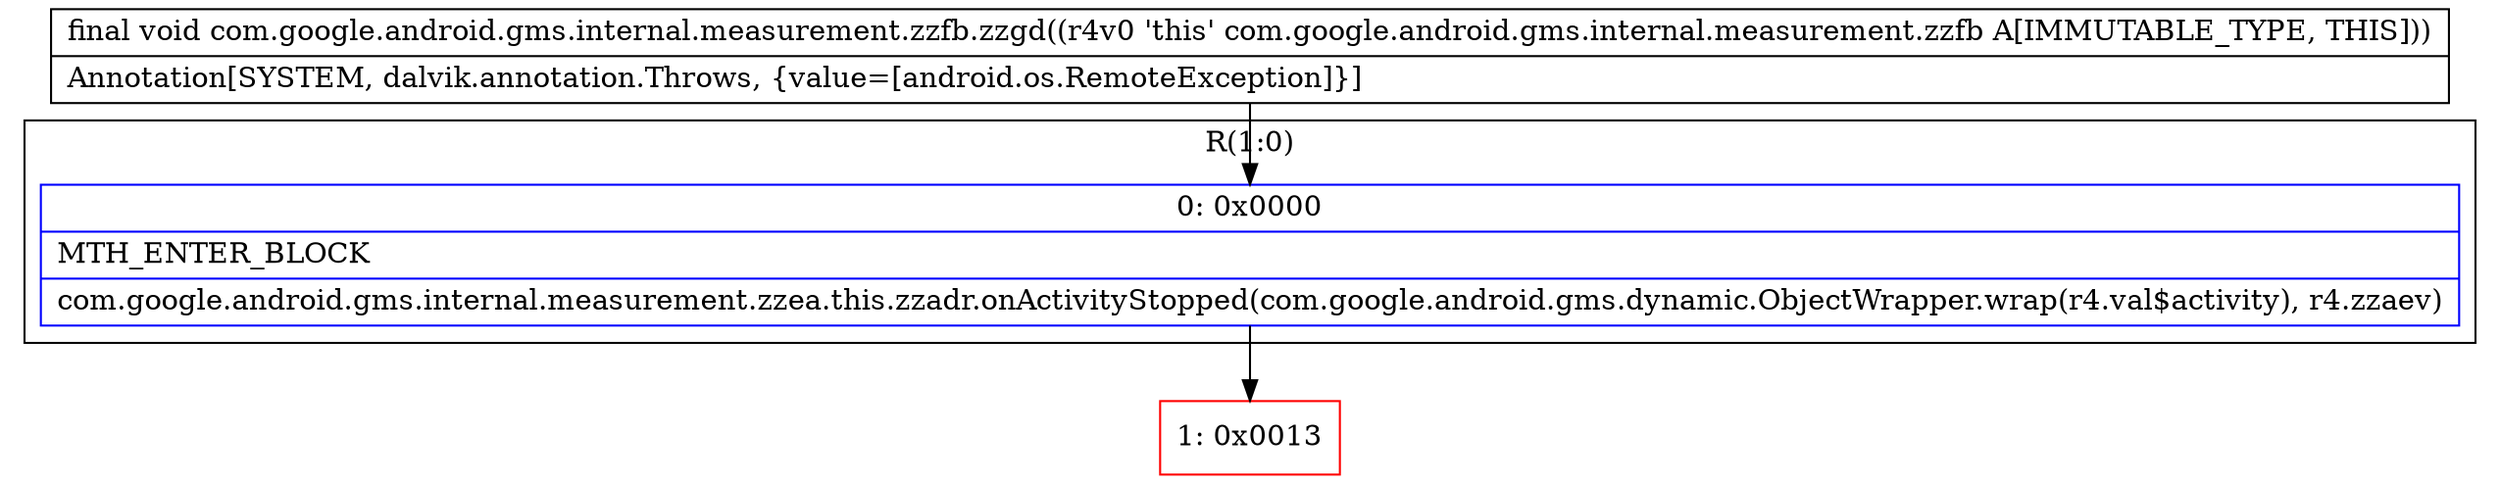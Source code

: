 digraph "CFG forcom.google.android.gms.internal.measurement.zzfb.zzgd()V" {
subgraph cluster_Region_1180723168 {
label = "R(1:0)";
node [shape=record,color=blue];
Node_0 [shape=record,label="{0\:\ 0x0000|MTH_ENTER_BLOCK\l|com.google.android.gms.internal.measurement.zzea.this.zzadr.onActivityStopped(com.google.android.gms.dynamic.ObjectWrapper.wrap(r4.val$activity), r4.zzaev)\l}"];
}
Node_1 [shape=record,color=red,label="{1\:\ 0x0013}"];
MethodNode[shape=record,label="{final void com.google.android.gms.internal.measurement.zzfb.zzgd((r4v0 'this' com.google.android.gms.internal.measurement.zzfb A[IMMUTABLE_TYPE, THIS]))  | Annotation[SYSTEM, dalvik.annotation.Throws, \{value=[android.os.RemoteException]\}]\l}"];
MethodNode -> Node_0;
Node_0 -> Node_1;
}

